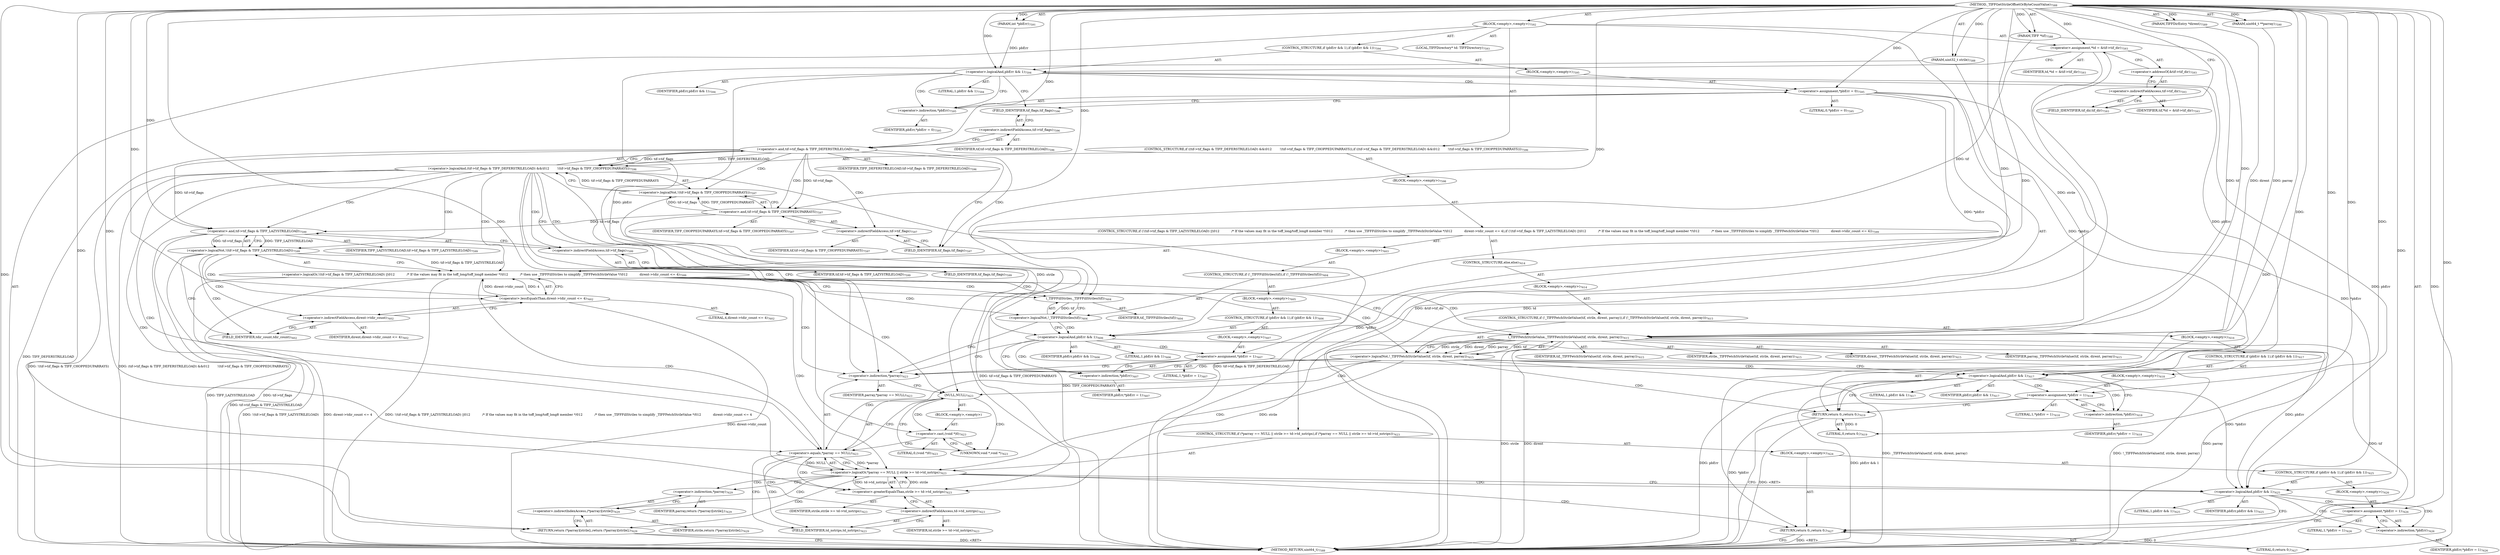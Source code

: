 digraph "_TIFFGetStrileOffsetOrByteCountValue" {  
"98332" [label = <(METHOD,_TIFFGetStrileOffsetOrByteCountValue)<SUB>7588</SUB>> ]
"98333" [label = <(PARAM,TIFF *tif)<SUB>7588</SUB>> ]
"98334" [label = <(PARAM,uint32_t strile)<SUB>7588</SUB>> ]
"98335" [label = <(PARAM,TIFFDirEntry *dirent)<SUB>7589</SUB>> ]
"98336" [label = <(PARAM,uint64_t **parray)<SUB>7590</SUB>> ]
"98337" [label = <(PARAM,int *pbErr)<SUB>7591</SUB>> ]
"98338" [label = <(BLOCK,&lt;empty&gt;,&lt;empty&gt;)<SUB>7592</SUB>> ]
"98339" [label = <(LOCAL,TIFFDirectory* td: TIFFDirectory)<SUB>7593</SUB>> ]
"98340" [label = <(&lt;operator&gt;.assignment,*td = &amp;tif-&gt;tif_dir)<SUB>7593</SUB>> ]
"98341" [label = <(IDENTIFIER,td,*td = &amp;tif-&gt;tif_dir)<SUB>7593</SUB>> ]
"98342" [label = <(&lt;operator&gt;.addressOf,&amp;tif-&gt;tif_dir)<SUB>7593</SUB>> ]
"98343" [label = <(&lt;operator&gt;.indirectFieldAccess,tif-&gt;tif_dir)<SUB>7593</SUB>> ]
"98344" [label = <(IDENTIFIER,tif,*td = &amp;tif-&gt;tif_dir)<SUB>7593</SUB>> ]
"98345" [label = <(FIELD_IDENTIFIER,tif_dir,tif_dir)<SUB>7593</SUB>> ]
"98346" [label = <(CONTROL_STRUCTURE,if (pbErr &amp;&amp; 1),if (pbErr &amp;&amp; 1))<SUB>7594</SUB>> ]
"98347" [label = <(&lt;operator&gt;.logicalAnd,pbErr &amp;&amp; 1)<SUB>7594</SUB>> ]
"98348" [label = <(IDENTIFIER,pbErr,pbErr &amp;&amp; 1)<SUB>7594</SUB>> ]
"98349" [label = <(LITERAL,1,pbErr &amp;&amp; 1)<SUB>7594</SUB>> ]
"98350" [label = <(BLOCK,&lt;empty&gt;,&lt;empty&gt;)<SUB>7595</SUB>> ]
"98351" [label = <(&lt;operator&gt;.assignment,*pbErr = 0)<SUB>7595</SUB>> ]
"98352" [label = <(&lt;operator&gt;.indirection,*pbErr)<SUB>7595</SUB>> ]
"98353" [label = <(IDENTIFIER,pbErr,*pbErr = 0)<SUB>7595</SUB>> ]
"98354" [label = <(LITERAL,0,*pbErr = 0)<SUB>7595</SUB>> ]
"98355" [label = <(CONTROL_STRUCTURE,if ((tif-&gt;tif_flags &amp; TIFF_DEFERSTRILELOAD) &amp;&amp;\012        !(tif-&gt;tif_flags &amp; TIFF_CHOPPEDUPARRAYS)),if ((tif-&gt;tif_flags &amp; TIFF_DEFERSTRILELOAD) &amp;&amp;\012        !(tif-&gt;tif_flags &amp; TIFF_CHOPPEDUPARRAYS)))<SUB>7596</SUB>> ]
"98356" [label = <(&lt;operator&gt;.logicalAnd,(tif-&gt;tif_flags &amp; TIFF_DEFERSTRILELOAD) &amp;&amp;\012        !(tif-&gt;tif_flags &amp; TIFF_CHOPPEDUPARRAYS))<SUB>7596</SUB>> ]
"98357" [label = <(&lt;operator&gt;.and,tif-&gt;tif_flags &amp; TIFF_DEFERSTRILELOAD)<SUB>7596</SUB>> ]
"98358" [label = <(&lt;operator&gt;.indirectFieldAccess,tif-&gt;tif_flags)<SUB>7596</SUB>> ]
"98359" [label = <(IDENTIFIER,tif,tif-&gt;tif_flags &amp; TIFF_DEFERSTRILELOAD)<SUB>7596</SUB>> ]
"98360" [label = <(FIELD_IDENTIFIER,tif_flags,tif_flags)<SUB>7596</SUB>> ]
"98361" [label = <(IDENTIFIER,TIFF_DEFERSTRILELOAD,tif-&gt;tif_flags &amp; TIFF_DEFERSTRILELOAD)<SUB>7596</SUB>> ]
"98362" [label = <(&lt;operator&gt;.logicalNot,!(tif-&gt;tif_flags &amp; TIFF_CHOPPEDUPARRAYS))<SUB>7597</SUB>> ]
"98363" [label = <(&lt;operator&gt;.and,tif-&gt;tif_flags &amp; TIFF_CHOPPEDUPARRAYS)<SUB>7597</SUB>> ]
"98364" [label = <(&lt;operator&gt;.indirectFieldAccess,tif-&gt;tif_flags)<SUB>7597</SUB>> ]
"98365" [label = <(IDENTIFIER,tif,tif-&gt;tif_flags &amp; TIFF_CHOPPEDUPARRAYS)<SUB>7597</SUB>> ]
"98366" [label = <(FIELD_IDENTIFIER,tif_flags,tif_flags)<SUB>7597</SUB>> ]
"98367" [label = <(IDENTIFIER,TIFF_CHOPPEDUPARRAYS,tif-&gt;tif_flags &amp; TIFF_CHOPPEDUPARRAYS)<SUB>7597</SUB>> ]
"98368" [label = <(BLOCK,&lt;empty&gt;,&lt;empty&gt;)<SUB>7598</SUB>> ]
"98369" [label = <(CONTROL_STRUCTURE,if (!(tif-&gt;tif_flags &amp; TIFF_LAZYSTRILELOAD) ||\012            /* If the values may fit in the toff_long/toff_long8 member */\012            /* then use _TIFFFillStriles to simplify _TIFFFetchStrileValue */\012            dirent-&gt;tdir_count &lt;= 4),if (!(tif-&gt;tif_flags &amp; TIFF_LAZYSTRILELOAD) ||\012            /* If the values may fit in the toff_long/toff_long8 member */\012            /* then use _TIFFFillStriles to simplify _TIFFFetchStrileValue */\012            dirent-&gt;tdir_count &lt;= 4))<SUB>7599</SUB>> ]
"98370" [label = <(&lt;operator&gt;.logicalOr,!(tif-&gt;tif_flags &amp; TIFF_LAZYSTRILELOAD) ||\012            /* If the values may fit in the toff_long/toff_long8 member */\012            /* then use _TIFFFillStriles to simplify _TIFFFetchStrileValue */\012            dirent-&gt;tdir_count &lt;= 4)<SUB>7599</SUB>> ]
"98371" [label = <(&lt;operator&gt;.logicalNot,!(tif-&gt;tif_flags &amp; TIFF_LAZYSTRILELOAD))<SUB>7599</SUB>> ]
"98372" [label = <(&lt;operator&gt;.and,tif-&gt;tif_flags &amp; TIFF_LAZYSTRILELOAD)<SUB>7599</SUB>> ]
"98373" [label = <(&lt;operator&gt;.indirectFieldAccess,tif-&gt;tif_flags)<SUB>7599</SUB>> ]
"98374" [label = <(IDENTIFIER,tif,tif-&gt;tif_flags &amp; TIFF_LAZYSTRILELOAD)<SUB>7599</SUB>> ]
"98375" [label = <(FIELD_IDENTIFIER,tif_flags,tif_flags)<SUB>7599</SUB>> ]
"98376" [label = <(IDENTIFIER,TIFF_LAZYSTRILELOAD,tif-&gt;tif_flags &amp; TIFF_LAZYSTRILELOAD)<SUB>7599</SUB>> ]
"98377" [label = <(&lt;operator&gt;.lessEqualsThan,dirent-&gt;tdir_count &lt;= 4)<SUB>7602</SUB>> ]
"98378" [label = <(&lt;operator&gt;.indirectFieldAccess,dirent-&gt;tdir_count)<SUB>7602</SUB>> ]
"98379" [label = <(IDENTIFIER,dirent,dirent-&gt;tdir_count &lt;= 4)<SUB>7602</SUB>> ]
"98380" [label = <(FIELD_IDENTIFIER,tdir_count,tdir_count)<SUB>7602</SUB>> ]
"98381" [label = <(LITERAL,4,dirent-&gt;tdir_count &lt;= 4)<SUB>7602</SUB>> ]
"98382" [label = <(BLOCK,&lt;empty&gt;,&lt;empty&gt;)<SUB>7603</SUB>> ]
"98383" [label = <(CONTROL_STRUCTURE,if (!_TIFFFillStriles(tif)),if (!_TIFFFillStriles(tif)))<SUB>7604</SUB>> ]
"98384" [label = <(&lt;operator&gt;.logicalNot,!_TIFFFillStriles(tif))<SUB>7604</SUB>> ]
"98385" [label = <(_TIFFFillStriles,_TIFFFillStriles(tif))<SUB>7604</SUB>> ]
"98386" [label = <(IDENTIFIER,tif,_TIFFFillStriles(tif))<SUB>7604</SUB>> ]
"98387" [label = <(BLOCK,&lt;empty&gt;,&lt;empty&gt;)<SUB>7605</SUB>> ]
"98388" [label = <(CONTROL_STRUCTURE,if (pbErr &amp;&amp; 1),if (pbErr &amp;&amp; 1))<SUB>7606</SUB>> ]
"98389" [label = <(&lt;operator&gt;.logicalAnd,pbErr &amp;&amp; 1)<SUB>7606</SUB>> ]
"98390" [label = <(IDENTIFIER,pbErr,pbErr &amp;&amp; 1)<SUB>7606</SUB>> ]
"98391" [label = <(LITERAL,1,pbErr &amp;&amp; 1)<SUB>7606</SUB>> ]
"98392" [label = <(BLOCK,&lt;empty&gt;,&lt;empty&gt;)<SUB>7607</SUB>> ]
"98393" [label = <(&lt;operator&gt;.assignment,*pbErr = 1)<SUB>7607</SUB>> ]
"98394" [label = <(&lt;operator&gt;.indirection,*pbErr)<SUB>7607</SUB>> ]
"98395" [label = <(IDENTIFIER,pbErr,*pbErr = 1)<SUB>7607</SUB>> ]
"98396" [label = <(LITERAL,1,*pbErr = 1)<SUB>7607</SUB>> ]
"98397" [label = <(CONTROL_STRUCTURE,else,else)<SUB>7614</SUB>> ]
"98398" [label = <(BLOCK,&lt;empty&gt;,&lt;empty&gt;)<SUB>7614</SUB>> ]
"98399" [label = <(CONTROL_STRUCTURE,if (!_TIFFFetchStrileValue(tif, strile, dirent, parray)),if (!_TIFFFetchStrileValue(tif, strile, dirent, parray)))<SUB>7615</SUB>> ]
"98400" [label = <(&lt;operator&gt;.logicalNot,!_TIFFFetchStrileValue(tif, strile, dirent, parray))<SUB>7615</SUB>> ]
"98401" [label = <(_TIFFFetchStrileValue,_TIFFFetchStrileValue(tif, strile, dirent, parray))<SUB>7615</SUB>> ]
"98402" [label = <(IDENTIFIER,tif,_TIFFFetchStrileValue(tif, strile, dirent, parray))<SUB>7615</SUB>> ]
"98403" [label = <(IDENTIFIER,strile,_TIFFFetchStrileValue(tif, strile, dirent, parray))<SUB>7615</SUB>> ]
"98404" [label = <(IDENTIFIER,dirent,_TIFFFetchStrileValue(tif, strile, dirent, parray))<SUB>7615</SUB>> ]
"98405" [label = <(IDENTIFIER,parray,_TIFFFetchStrileValue(tif, strile, dirent, parray))<SUB>7615</SUB>> ]
"98406" [label = <(BLOCK,&lt;empty&gt;,&lt;empty&gt;)<SUB>7616</SUB>> ]
"98407" [label = <(CONTROL_STRUCTURE,if (pbErr &amp;&amp; 1),if (pbErr &amp;&amp; 1))<SUB>7617</SUB>> ]
"98408" [label = <(&lt;operator&gt;.logicalAnd,pbErr &amp;&amp; 1)<SUB>7617</SUB>> ]
"98409" [label = <(IDENTIFIER,pbErr,pbErr &amp;&amp; 1)<SUB>7617</SUB>> ]
"98410" [label = <(LITERAL,1,pbErr &amp;&amp; 1)<SUB>7617</SUB>> ]
"98411" [label = <(BLOCK,&lt;empty&gt;,&lt;empty&gt;)<SUB>7618</SUB>> ]
"98412" [label = <(&lt;operator&gt;.assignment,*pbErr = 1)<SUB>7618</SUB>> ]
"98413" [label = <(&lt;operator&gt;.indirection,*pbErr)<SUB>7618</SUB>> ]
"98414" [label = <(IDENTIFIER,pbErr,*pbErr = 1)<SUB>7618</SUB>> ]
"98415" [label = <(LITERAL,1,*pbErr = 1)<SUB>7618</SUB>> ]
"98416" [label = <(RETURN,return 0;,return 0;)<SUB>7619</SUB>> ]
"98417" [label = <(LITERAL,0,return 0;)<SUB>7619</SUB>> ]
"98418" [label = <(CONTROL_STRUCTURE,if (*parray == NULL || strile &gt;= td-&gt;td_nstrips),if (*parray == NULL || strile &gt;= td-&gt;td_nstrips))<SUB>7623</SUB>> ]
"98419" [label = <(&lt;operator&gt;.logicalOr,*parray == NULL || strile &gt;= td-&gt;td_nstrips)<SUB>7623</SUB>> ]
"98420" [label = <(&lt;operator&gt;.equals,*parray == NULL)<SUB>7623</SUB>> ]
"98421" [label = <(&lt;operator&gt;.indirection,*parray)<SUB>7623</SUB>> ]
"98422" [label = <(IDENTIFIER,parray,*parray == NULL)<SUB>7623</SUB>> ]
"98423" [label = <(NULL,NULL)<SUB>7623</SUB>> ]
"98424" [label = <(BLOCK,&lt;empty&gt;,&lt;empty&gt;)> ]
"98425" [label = <(&lt;operator&gt;.cast,(void *)0)<SUB>7623</SUB>> ]
"98426" [label = <(UNKNOWN,void *,void *)<SUB>7623</SUB>> ]
"98427" [label = <(LITERAL,0,(void *)0)<SUB>7623</SUB>> ]
"98428" [label = <(&lt;operator&gt;.greaterEqualsThan,strile &gt;= td-&gt;td_nstrips)<SUB>7623</SUB>> ]
"98429" [label = <(IDENTIFIER,strile,strile &gt;= td-&gt;td_nstrips)<SUB>7623</SUB>> ]
"98430" [label = <(&lt;operator&gt;.indirectFieldAccess,td-&gt;td_nstrips)<SUB>7623</SUB>> ]
"98431" [label = <(IDENTIFIER,td,strile &gt;= td-&gt;td_nstrips)<SUB>7623</SUB>> ]
"98432" [label = <(FIELD_IDENTIFIER,td_nstrips,td_nstrips)<SUB>7623</SUB>> ]
"98433" [label = <(BLOCK,&lt;empty&gt;,&lt;empty&gt;)<SUB>7624</SUB>> ]
"98434" [label = <(CONTROL_STRUCTURE,if (pbErr &amp;&amp; 1),if (pbErr &amp;&amp; 1))<SUB>7625</SUB>> ]
"98435" [label = <(&lt;operator&gt;.logicalAnd,pbErr &amp;&amp; 1)<SUB>7625</SUB>> ]
"98436" [label = <(IDENTIFIER,pbErr,pbErr &amp;&amp; 1)<SUB>7625</SUB>> ]
"98437" [label = <(LITERAL,1,pbErr &amp;&amp; 1)<SUB>7625</SUB>> ]
"98438" [label = <(BLOCK,&lt;empty&gt;,&lt;empty&gt;)<SUB>7626</SUB>> ]
"98439" [label = <(&lt;operator&gt;.assignment,*pbErr = 1)<SUB>7626</SUB>> ]
"98440" [label = <(&lt;operator&gt;.indirection,*pbErr)<SUB>7626</SUB>> ]
"98441" [label = <(IDENTIFIER,pbErr,*pbErr = 1)<SUB>7626</SUB>> ]
"98442" [label = <(LITERAL,1,*pbErr = 1)<SUB>7626</SUB>> ]
"98443" [label = <(RETURN,return 0;,return 0;)<SUB>7627</SUB>> ]
"98444" [label = <(LITERAL,0,return 0;)<SUB>7627</SUB>> ]
"98445" [label = <(RETURN,return (*parray)[strile];,return (*parray)[strile];)<SUB>7629</SUB>> ]
"98446" [label = <(&lt;operator&gt;.indirectIndexAccess,(*parray)[strile])<SUB>7629</SUB>> ]
"98447" [label = <(&lt;operator&gt;.indirection,*parray)<SUB>7629</SUB>> ]
"98448" [label = <(IDENTIFIER,parray,return (*parray)[strile];)<SUB>7629</SUB>> ]
"98449" [label = <(IDENTIFIER,strile,return (*parray)[strile];)<SUB>7629</SUB>> ]
"98450" [label = <(METHOD_RETURN,uint64_t)<SUB>7588</SUB>> ]
  "98332" -> "98333"  [ label = "AST: "] 
  "98332" -> "98334"  [ label = "AST: "] 
  "98332" -> "98335"  [ label = "AST: "] 
  "98332" -> "98336"  [ label = "AST: "] 
  "98332" -> "98337"  [ label = "AST: "] 
  "98332" -> "98338"  [ label = "AST: "] 
  "98332" -> "98450"  [ label = "AST: "] 
  "98338" -> "98339"  [ label = "AST: "] 
  "98338" -> "98340"  [ label = "AST: "] 
  "98338" -> "98346"  [ label = "AST: "] 
  "98338" -> "98355"  [ label = "AST: "] 
  "98338" -> "98418"  [ label = "AST: "] 
  "98338" -> "98445"  [ label = "AST: "] 
  "98340" -> "98341"  [ label = "AST: "] 
  "98340" -> "98342"  [ label = "AST: "] 
  "98342" -> "98343"  [ label = "AST: "] 
  "98343" -> "98344"  [ label = "AST: "] 
  "98343" -> "98345"  [ label = "AST: "] 
  "98346" -> "98347"  [ label = "AST: "] 
  "98346" -> "98350"  [ label = "AST: "] 
  "98347" -> "98348"  [ label = "AST: "] 
  "98347" -> "98349"  [ label = "AST: "] 
  "98350" -> "98351"  [ label = "AST: "] 
  "98351" -> "98352"  [ label = "AST: "] 
  "98351" -> "98354"  [ label = "AST: "] 
  "98352" -> "98353"  [ label = "AST: "] 
  "98355" -> "98356"  [ label = "AST: "] 
  "98355" -> "98368"  [ label = "AST: "] 
  "98356" -> "98357"  [ label = "AST: "] 
  "98356" -> "98362"  [ label = "AST: "] 
  "98357" -> "98358"  [ label = "AST: "] 
  "98357" -> "98361"  [ label = "AST: "] 
  "98358" -> "98359"  [ label = "AST: "] 
  "98358" -> "98360"  [ label = "AST: "] 
  "98362" -> "98363"  [ label = "AST: "] 
  "98363" -> "98364"  [ label = "AST: "] 
  "98363" -> "98367"  [ label = "AST: "] 
  "98364" -> "98365"  [ label = "AST: "] 
  "98364" -> "98366"  [ label = "AST: "] 
  "98368" -> "98369"  [ label = "AST: "] 
  "98369" -> "98370"  [ label = "AST: "] 
  "98369" -> "98382"  [ label = "AST: "] 
  "98369" -> "98397"  [ label = "AST: "] 
  "98370" -> "98371"  [ label = "AST: "] 
  "98370" -> "98377"  [ label = "AST: "] 
  "98371" -> "98372"  [ label = "AST: "] 
  "98372" -> "98373"  [ label = "AST: "] 
  "98372" -> "98376"  [ label = "AST: "] 
  "98373" -> "98374"  [ label = "AST: "] 
  "98373" -> "98375"  [ label = "AST: "] 
  "98377" -> "98378"  [ label = "AST: "] 
  "98377" -> "98381"  [ label = "AST: "] 
  "98378" -> "98379"  [ label = "AST: "] 
  "98378" -> "98380"  [ label = "AST: "] 
  "98382" -> "98383"  [ label = "AST: "] 
  "98383" -> "98384"  [ label = "AST: "] 
  "98383" -> "98387"  [ label = "AST: "] 
  "98384" -> "98385"  [ label = "AST: "] 
  "98385" -> "98386"  [ label = "AST: "] 
  "98387" -> "98388"  [ label = "AST: "] 
  "98388" -> "98389"  [ label = "AST: "] 
  "98388" -> "98392"  [ label = "AST: "] 
  "98389" -> "98390"  [ label = "AST: "] 
  "98389" -> "98391"  [ label = "AST: "] 
  "98392" -> "98393"  [ label = "AST: "] 
  "98393" -> "98394"  [ label = "AST: "] 
  "98393" -> "98396"  [ label = "AST: "] 
  "98394" -> "98395"  [ label = "AST: "] 
  "98397" -> "98398"  [ label = "AST: "] 
  "98398" -> "98399"  [ label = "AST: "] 
  "98399" -> "98400"  [ label = "AST: "] 
  "98399" -> "98406"  [ label = "AST: "] 
  "98400" -> "98401"  [ label = "AST: "] 
  "98401" -> "98402"  [ label = "AST: "] 
  "98401" -> "98403"  [ label = "AST: "] 
  "98401" -> "98404"  [ label = "AST: "] 
  "98401" -> "98405"  [ label = "AST: "] 
  "98406" -> "98407"  [ label = "AST: "] 
  "98406" -> "98416"  [ label = "AST: "] 
  "98407" -> "98408"  [ label = "AST: "] 
  "98407" -> "98411"  [ label = "AST: "] 
  "98408" -> "98409"  [ label = "AST: "] 
  "98408" -> "98410"  [ label = "AST: "] 
  "98411" -> "98412"  [ label = "AST: "] 
  "98412" -> "98413"  [ label = "AST: "] 
  "98412" -> "98415"  [ label = "AST: "] 
  "98413" -> "98414"  [ label = "AST: "] 
  "98416" -> "98417"  [ label = "AST: "] 
  "98418" -> "98419"  [ label = "AST: "] 
  "98418" -> "98433"  [ label = "AST: "] 
  "98419" -> "98420"  [ label = "AST: "] 
  "98419" -> "98428"  [ label = "AST: "] 
  "98420" -> "98421"  [ label = "AST: "] 
  "98420" -> "98423"  [ label = "AST: "] 
  "98421" -> "98422"  [ label = "AST: "] 
  "98423" -> "98424"  [ label = "AST: "] 
  "98424" -> "98425"  [ label = "AST: "] 
  "98425" -> "98426"  [ label = "AST: "] 
  "98425" -> "98427"  [ label = "AST: "] 
  "98428" -> "98429"  [ label = "AST: "] 
  "98428" -> "98430"  [ label = "AST: "] 
  "98430" -> "98431"  [ label = "AST: "] 
  "98430" -> "98432"  [ label = "AST: "] 
  "98433" -> "98434"  [ label = "AST: "] 
  "98433" -> "98443"  [ label = "AST: "] 
  "98434" -> "98435"  [ label = "AST: "] 
  "98434" -> "98438"  [ label = "AST: "] 
  "98435" -> "98436"  [ label = "AST: "] 
  "98435" -> "98437"  [ label = "AST: "] 
  "98438" -> "98439"  [ label = "AST: "] 
  "98439" -> "98440"  [ label = "AST: "] 
  "98439" -> "98442"  [ label = "AST: "] 
  "98440" -> "98441"  [ label = "AST: "] 
  "98443" -> "98444"  [ label = "AST: "] 
  "98445" -> "98446"  [ label = "AST: "] 
  "98446" -> "98447"  [ label = "AST: "] 
  "98446" -> "98449"  [ label = "AST: "] 
  "98447" -> "98448"  [ label = "AST: "] 
  "98340" -> "98347"  [ label = "CFG: "] 
  "98445" -> "98450"  [ label = "CFG: "] 
  "98342" -> "98340"  [ label = "CFG: "] 
  "98347" -> "98352"  [ label = "CFG: "] 
  "98347" -> "98360"  [ label = "CFG: "] 
  "98356" -> "98375"  [ label = "CFG: "] 
  "98356" -> "98421"  [ label = "CFG: "] 
  "98419" -> "98435"  [ label = "CFG: "] 
  "98419" -> "98447"  [ label = "CFG: "] 
  "98446" -> "98445"  [ label = "CFG: "] 
  "98343" -> "98342"  [ label = "CFG: "] 
  "98351" -> "98360"  [ label = "CFG: "] 
  "98357" -> "98356"  [ label = "CFG: "] 
  "98357" -> "98366"  [ label = "CFG: "] 
  "98362" -> "98356"  [ label = "CFG: "] 
  "98420" -> "98419"  [ label = "CFG: "] 
  "98420" -> "98432"  [ label = "CFG: "] 
  "98428" -> "98419"  [ label = "CFG: "] 
  "98443" -> "98450"  [ label = "CFG: "] 
  "98447" -> "98446"  [ label = "CFG: "] 
  "98345" -> "98343"  [ label = "CFG: "] 
  "98352" -> "98351"  [ label = "CFG: "] 
  "98358" -> "98357"  [ label = "CFG: "] 
  "98363" -> "98362"  [ label = "CFG: "] 
  "98370" -> "98385"  [ label = "CFG: "] 
  "98370" -> "98401"  [ label = "CFG: "] 
  "98421" -> "98423"  [ label = "CFG: "] 
  "98423" -> "98426"  [ label = "CFG: "] 
  "98423" -> "98420"  [ label = "CFG: "] 
  "98430" -> "98428"  [ label = "CFG: "] 
  "98435" -> "98440"  [ label = "CFG: "] 
  "98435" -> "98443"  [ label = "CFG: "] 
  "98360" -> "98358"  [ label = "CFG: "] 
  "98364" -> "98363"  [ label = "CFG: "] 
  "98371" -> "98370"  [ label = "CFG: "] 
  "98371" -> "98380"  [ label = "CFG: "] 
  "98377" -> "98370"  [ label = "CFG: "] 
  "98432" -> "98430"  [ label = "CFG: "] 
  "98439" -> "98443"  [ label = "CFG: "] 
  "98366" -> "98364"  [ label = "CFG: "] 
  "98372" -> "98371"  [ label = "CFG: "] 
  "98378" -> "98377"  [ label = "CFG: "] 
  "98384" -> "98389"  [ label = "CFG: "] 
  "98384" -> "98421"  [ label = "CFG: "] 
  "98425" -> "98420"  [ label = "CFG: "] 
  "98440" -> "98439"  [ label = "CFG: "] 
  "98373" -> "98372"  [ label = "CFG: "] 
  "98380" -> "98378"  [ label = "CFG: "] 
  "98385" -> "98384"  [ label = "CFG: "] 
  "98400" -> "98408"  [ label = "CFG: "] 
  "98400" -> "98421"  [ label = "CFG: "] 
  "98426" -> "98425"  [ label = "CFG: "] 
  "98375" -> "98373"  [ label = "CFG: "] 
  "98389" -> "98394"  [ label = "CFG: "] 
  "98389" -> "98421"  [ label = "CFG: "] 
  "98401" -> "98400"  [ label = "CFG: "] 
  "98416" -> "98450"  [ label = "CFG: "] 
  "98393" -> "98421"  [ label = "CFG: "] 
  "98408" -> "98413"  [ label = "CFG: "] 
  "98408" -> "98416"  [ label = "CFG: "] 
  "98394" -> "98393"  [ label = "CFG: "] 
  "98412" -> "98416"  [ label = "CFG: "] 
  "98413" -> "98412"  [ label = "CFG: "] 
  "98332" -> "98345"  [ label = "CFG: "] 
  "98443" -> "98450"  [ label = "DDG: &lt;RET&gt;"] 
  "98416" -> "98450"  [ label = "DDG: &lt;RET&gt;"] 
  "98445" -> "98450"  [ label = "DDG: &lt;RET&gt;"] 
  "98340" -> "98450"  [ label = "DDG: td"] 
  "98340" -> "98450"  [ label = "DDG: &amp;tif-&gt;tif_dir"] 
  "98351" -> "98450"  [ label = "DDG: *pbErr"] 
  "98356" -> "98450"  [ label = "DDG: tif-&gt;tif_flags &amp; TIFF_DEFERSTRILELOAD"] 
  "98362" -> "98450"  [ label = "DDG: tif-&gt;tif_flags &amp; TIFF_CHOPPEDUPARRAYS"] 
  "98356" -> "98450"  [ label = "DDG: !(tif-&gt;tif_flags &amp; TIFF_CHOPPEDUPARRAYS)"] 
  "98356" -> "98450"  [ label = "DDG: (tif-&gt;tif_flags &amp; TIFF_DEFERSTRILELOAD) &amp;&amp;\012        !(tif-&gt;tif_flags &amp; TIFF_CHOPPEDUPARRAYS)"] 
  "98372" -> "98450"  [ label = "DDG: tif-&gt;tif_flags"] 
  "98371" -> "98450"  [ label = "DDG: tif-&gt;tif_flags &amp; TIFF_LAZYSTRILELOAD"] 
  "98370" -> "98450"  [ label = "DDG: !(tif-&gt;tif_flags &amp; TIFF_LAZYSTRILELOAD)"] 
  "98377" -> "98450"  [ label = "DDG: dirent-&gt;tdir_count"] 
  "98370" -> "98450"  [ label = "DDG: dirent-&gt;tdir_count &lt;= 4"] 
  "98370" -> "98450"  [ label = "DDG: !(tif-&gt;tif_flags &amp; TIFF_LAZYSTRILELOAD) ||\012            /* If the values may fit in the toff_long/toff_long8 member */\012            /* then use _TIFFFillStriles to simplify _TIFFFetchStrileValue */\012            dirent-&gt;tdir_count &lt;= 4"] 
  "98401" -> "98450"  [ label = "DDG: tif"] 
  "98401" -> "98450"  [ label = "DDG: strile"] 
  "98401" -> "98450"  [ label = "DDG: dirent"] 
  "98401" -> "98450"  [ label = "DDG: parray"] 
  "98400" -> "98450"  [ label = "DDG: _TIFFFetchStrileValue(tif, strile, dirent, parray)"] 
  "98400" -> "98450"  [ label = "DDG: !_TIFFFetchStrileValue(tif, strile, dirent, parray)"] 
  "98408" -> "98450"  [ label = "DDG: pbErr"] 
  "98408" -> "98450"  [ label = "DDG: pbErr &amp;&amp; 1"] 
  "98412" -> "98450"  [ label = "DDG: *pbErr"] 
  "98363" -> "98450"  [ label = "DDG: TIFF_CHOPPEDUPARRAYS"] 
  "98357" -> "98450"  [ label = "DDG: TIFF_DEFERSTRILELOAD"] 
  "98372" -> "98450"  [ label = "DDG: TIFF_LAZYSTRILELOAD"] 
  "98332" -> "98333"  [ label = "DDG: "] 
  "98332" -> "98334"  [ label = "DDG: "] 
  "98332" -> "98335"  [ label = "DDG: "] 
  "98332" -> "98336"  [ label = "DDG: "] 
  "98332" -> "98337"  [ label = "DDG: "] 
  "98332" -> "98445"  [ label = "DDG: "] 
  "98332" -> "98340"  [ label = "DDG: "] 
  "98337" -> "98347"  [ label = "DDG: pbErr"] 
  "98332" -> "98347"  [ label = "DDG: "] 
  "98332" -> "98351"  [ label = "DDG: "] 
  "98357" -> "98356"  [ label = "DDG: tif-&gt;tif_flags"] 
  "98357" -> "98356"  [ label = "DDG: TIFF_DEFERSTRILELOAD"] 
  "98362" -> "98356"  [ label = "DDG: tif-&gt;tif_flags &amp; TIFF_CHOPPEDUPARRAYS"] 
  "98420" -> "98419"  [ label = "DDG: *parray"] 
  "98420" -> "98419"  [ label = "DDG: NULL"] 
  "98428" -> "98419"  [ label = "DDG: strile"] 
  "98428" -> "98419"  [ label = "DDG: td-&gt;td_nstrips"] 
  "98444" -> "98443"  [ label = "DDG: 0"] 
  "98332" -> "98443"  [ label = "DDG: "] 
  "98332" -> "98357"  [ label = "DDG: "] 
  "98363" -> "98362"  [ label = "DDG: tif-&gt;tif_flags"] 
  "98363" -> "98362"  [ label = "DDG: TIFF_CHOPPEDUPARRAYS"] 
  "98332" -> "98420"  [ label = "DDG: "] 
  "98401" -> "98428"  [ label = "DDG: strile"] 
  "98334" -> "98428"  [ label = "DDG: strile"] 
  "98332" -> "98428"  [ label = "DDG: "] 
  "98332" -> "98444"  [ label = "DDG: "] 
  "98357" -> "98363"  [ label = "DDG: tif-&gt;tif_flags"] 
  "98332" -> "98363"  [ label = "DDG: "] 
  "98371" -> "98370"  [ label = "DDG: tif-&gt;tif_flags &amp; TIFF_LAZYSTRILELOAD"] 
  "98377" -> "98370"  [ label = "DDG: dirent-&gt;tdir_count"] 
  "98377" -> "98370"  [ label = "DDG: 4"] 
  "98347" -> "98435"  [ label = "DDG: pbErr"] 
  "98351" -> "98435"  [ label = "DDG: *pbErr"] 
  "98389" -> "98435"  [ label = "DDG: pbErr"] 
  "98393" -> "98435"  [ label = "DDG: *pbErr"] 
  "98332" -> "98435"  [ label = "DDG: "] 
  "98332" -> "98439"  [ label = "DDG: "] 
  "98372" -> "98371"  [ label = "DDG: tif-&gt;tif_flags"] 
  "98372" -> "98371"  [ label = "DDG: TIFF_LAZYSTRILELOAD"] 
  "98332" -> "98377"  [ label = "DDG: "] 
  "98332" -> "98425"  [ label = "DDG: "] 
  "98357" -> "98372"  [ label = "DDG: tif-&gt;tif_flags"] 
  "98363" -> "98372"  [ label = "DDG: tif-&gt;tif_flags"] 
  "98332" -> "98372"  [ label = "DDG: "] 
  "98385" -> "98384"  [ label = "DDG: tif"] 
  "98333" -> "98385"  [ label = "DDG: tif"] 
  "98332" -> "98385"  [ label = "DDG: "] 
  "98401" -> "98400"  [ label = "DDG: tif"] 
  "98401" -> "98400"  [ label = "DDG: strile"] 
  "98401" -> "98400"  [ label = "DDG: dirent"] 
  "98401" -> "98400"  [ label = "DDG: parray"] 
  "98417" -> "98416"  [ label = "DDG: 0"] 
  "98332" -> "98416"  [ label = "DDG: "] 
  "98347" -> "98389"  [ label = "DDG: pbErr"] 
  "98351" -> "98389"  [ label = "DDG: *pbErr"] 
  "98332" -> "98389"  [ label = "DDG: "] 
  "98332" -> "98393"  [ label = "DDG: "] 
  "98333" -> "98401"  [ label = "DDG: tif"] 
  "98332" -> "98401"  [ label = "DDG: "] 
  "98334" -> "98401"  [ label = "DDG: strile"] 
  "98335" -> "98401"  [ label = "DDG: dirent"] 
  "98336" -> "98401"  [ label = "DDG: parray"] 
  "98332" -> "98417"  [ label = "DDG: "] 
  "98347" -> "98408"  [ label = "DDG: pbErr"] 
  "98351" -> "98408"  [ label = "DDG: *pbErr"] 
  "98332" -> "98408"  [ label = "DDG: "] 
  "98332" -> "98412"  [ label = "DDG: "] 
  "98347" -> "98351"  [ label = "CDG: "] 
  "98347" -> "98352"  [ label = "CDG: "] 
  "98356" -> "98419"  [ label = "CDG: "] 
  "98356" -> "98375"  [ label = "CDG: "] 
  "98356" -> "98370"  [ label = "CDG: "] 
  "98356" -> "98420"  [ label = "CDG: "] 
  "98356" -> "98373"  [ label = "CDG: "] 
  "98356" -> "98372"  [ label = "CDG: "] 
  "98356" -> "98421"  [ label = "CDG: "] 
  "98356" -> "98371"  [ label = "CDG: "] 
  "98356" -> "98423"  [ label = "CDG: "] 
  "98419" -> "98447"  [ label = "CDG: "] 
  "98419" -> "98435"  [ label = "CDG: "] 
  "98419" -> "98445"  [ label = "CDG: "] 
  "98419" -> "98446"  [ label = "CDG: "] 
  "98419" -> "98443"  [ label = "CDG: "] 
  "98357" -> "98364"  [ label = "CDG: "] 
  "98357" -> "98366"  [ label = "CDG: "] 
  "98357" -> "98363"  [ label = "CDG: "] 
  "98357" -> "98362"  [ label = "CDG: "] 
  "98420" -> "98428"  [ label = "CDG: "] 
  "98420" -> "98432"  [ label = "CDG: "] 
  "98420" -> "98430"  [ label = "CDG: "] 
  "98370" -> "98419"  [ label = "CDG: "] 
  "98370" -> "98420"  [ label = "CDG: "] 
  "98370" -> "98400"  [ label = "CDG: "] 
  "98370" -> "98421"  [ label = "CDG: "] 
  "98370" -> "98401"  [ label = "CDG: "] 
  "98370" -> "98384"  [ label = "CDG: "] 
  "98370" -> "98385"  [ label = "CDG: "] 
  "98370" -> "98423"  [ label = "CDG: "] 
  "98423" -> "98425"  [ label = "CDG: "] 
  "98423" -> "98426"  [ label = "CDG: "] 
  "98435" -> "98439"  [ label = "CDG: "] 
  "98435" -> "98440"  [ label = "CDG: "] 
  "98371" -> "98377"  [ label = "CDG: "] 
  "98371" -> "98378"  [ label = "CDG: "] 
  "98371" -> "98380"  [ label = "CDG: "] 
  "98384" -> "98389"  [ label = "CDG: "] 
  "98400" -> "98419"  [ label = "CDG: "] 
  "98400" -> "98420"  [ label = "CDG: "] 
  "98400" -> "98416"  [ label = "CDG: "] 
  "98400" -> "98408"  [ label = "CDG: "] 
  "98400" -> "98421"  [ label = "CDG: "] 
  "98400" -> "98423"  [ label = "CDG: "] 
  "98389" -> "98394"  [ label = "CDG: "] 
  "98389" -> "98393"  [ label = "CDG: "] 
  "98408" -> "98413"  [ label = "CDG: "] 
  "98408" -> "98412"  [ label = "CDG: "] 
}
